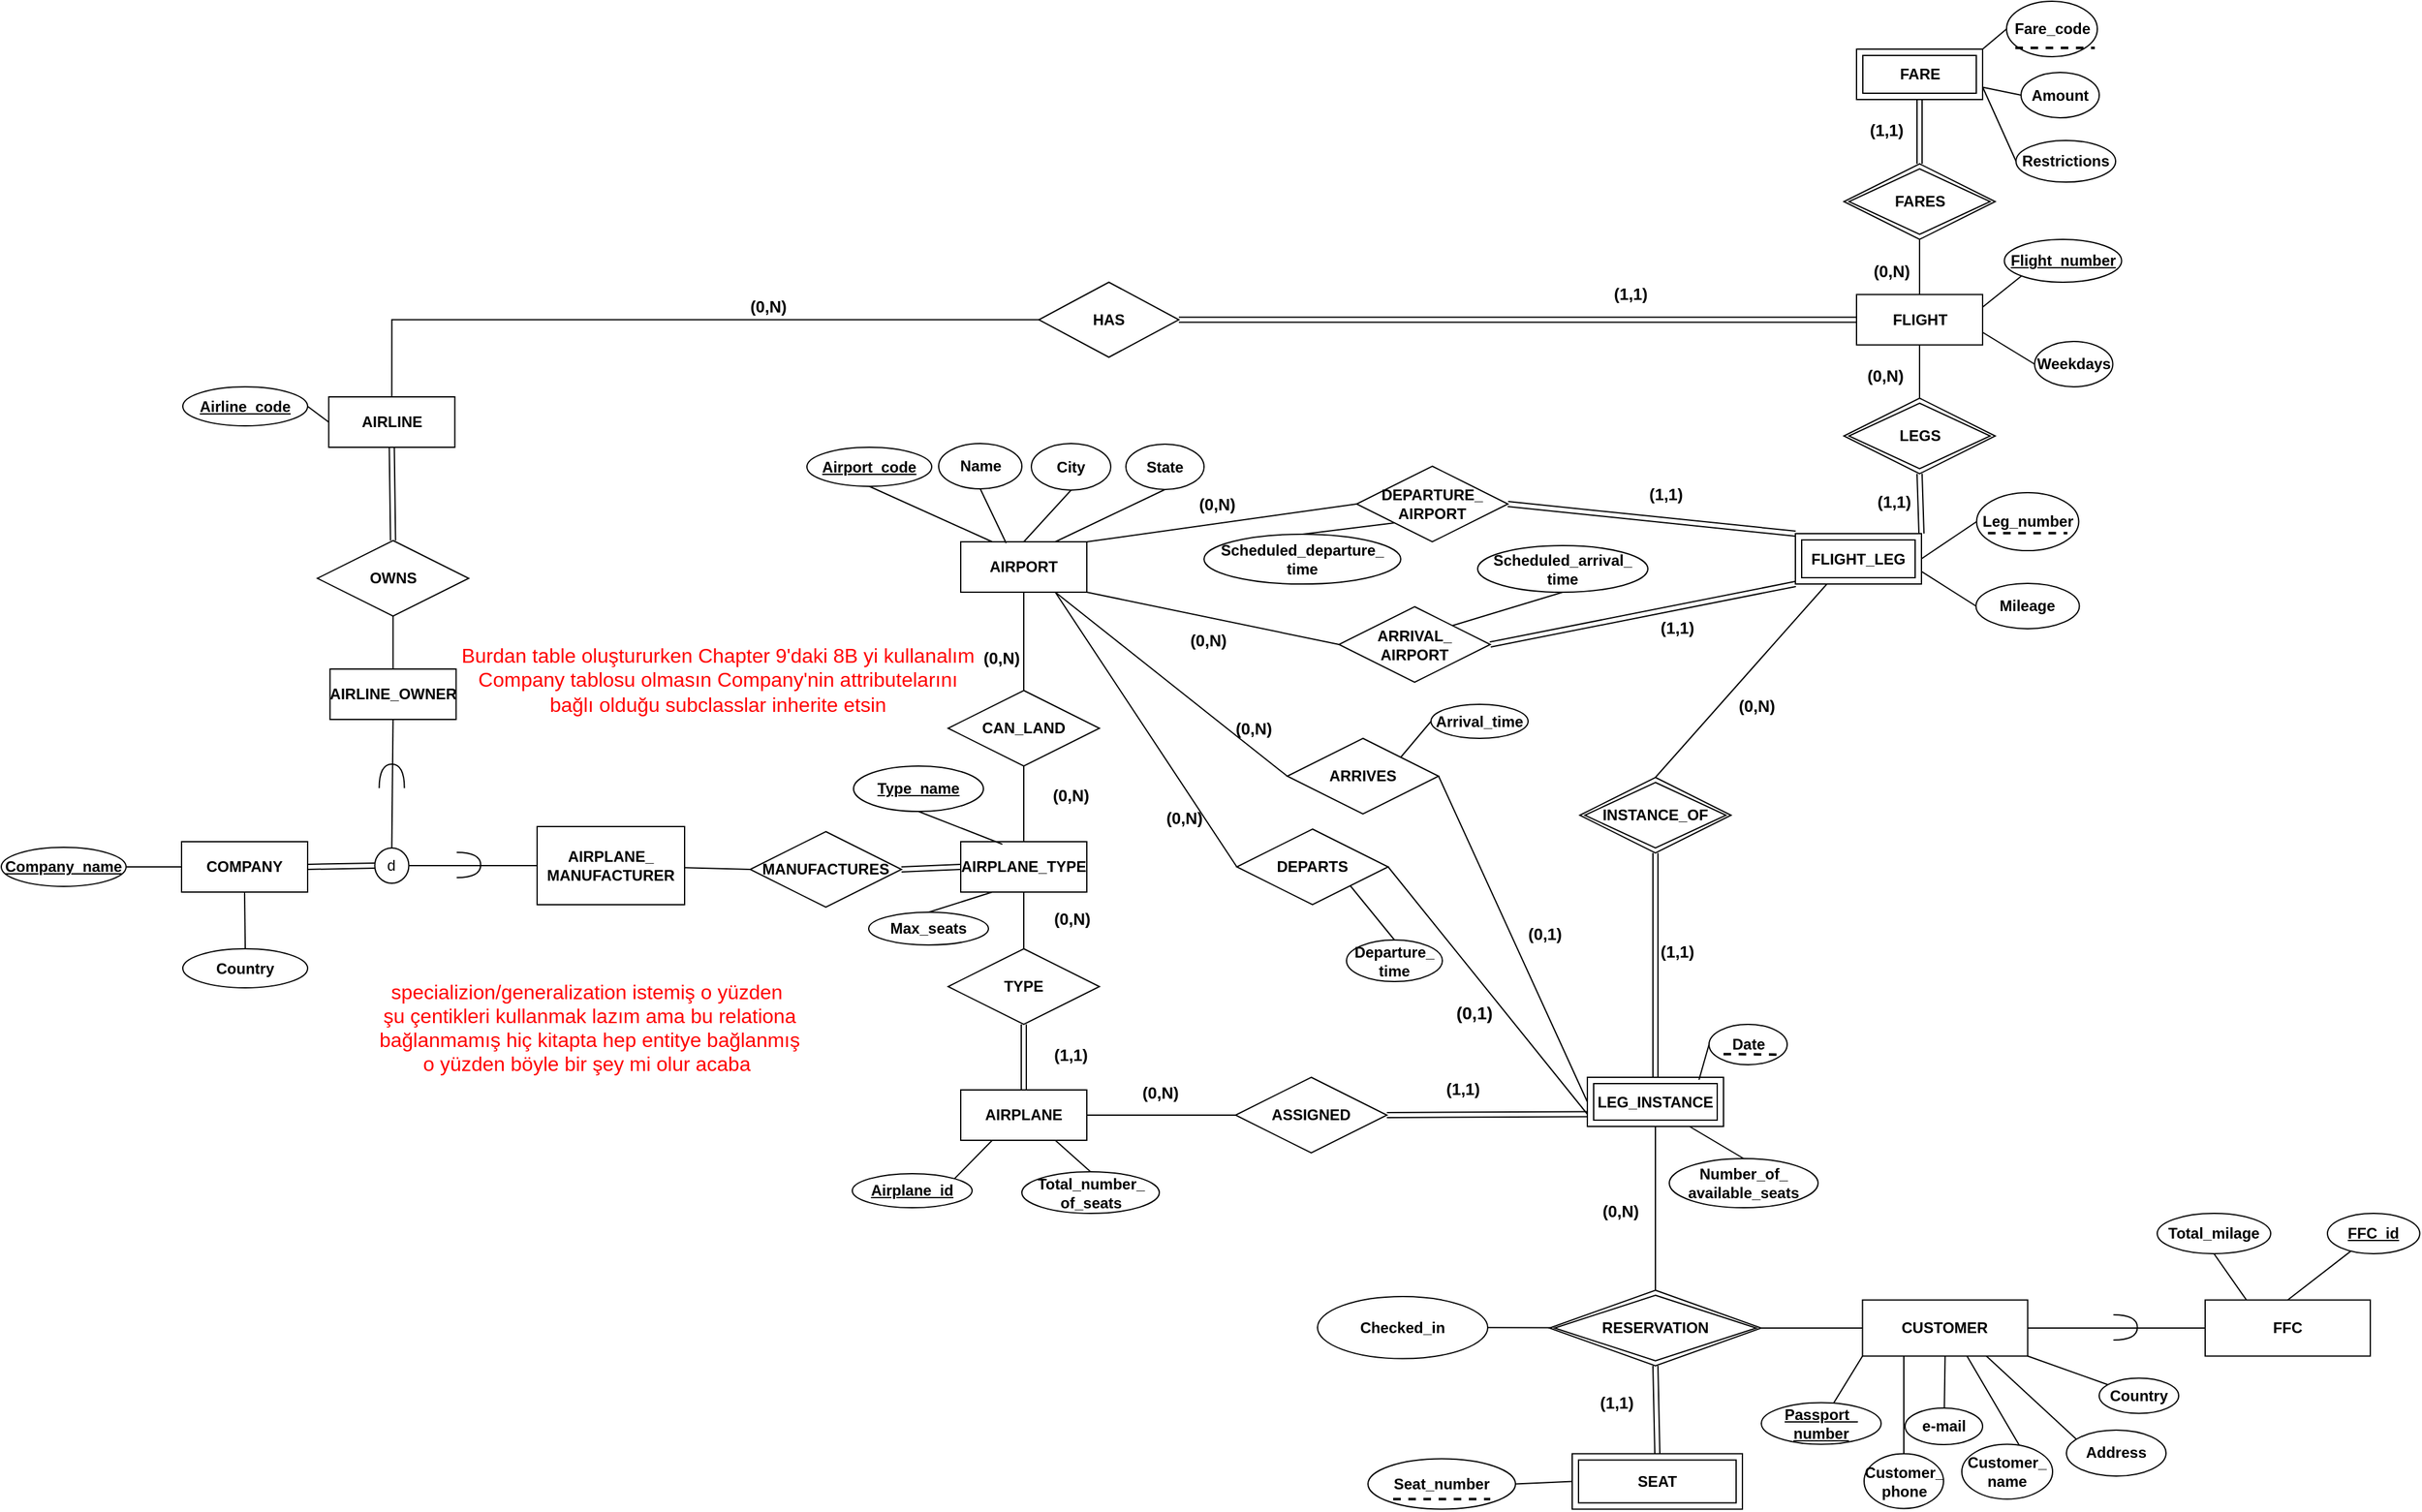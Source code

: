 <mxfile version="14.4.2" type="device"><diagram id="bq2YlG4VAS9pykvy-3aD" name="Page-1"><mxGraphModel dx="1865" dy="1717" grid="1" gridSize="9" guides="1" tooltips="1" connect="1" arrows="1" fold="1" page="1" pageScale="1" pageWidth="827" pageHeight="1169" math="0" shadow="0"><root><mxCell id="0"/><mxCell id="1" parent="0"/><mxCell id="5ENSPaFvKKFMXZ7RSQD6-1" value="&lt;b&gt;AIRPORT&lt;/b&gt;" style="whiteSpace=wrap;html=1;align=center;" parent="1" vertex="1"><mxGeometry x="131" y="-39" width="100" height="40" as="geometry"/></mxCell><mxCell id="MMigmrZ_4Yt--nB_fmaQ-55" style="edgeStyle=none;rounded=0;orthogonalLoop=1;jettySize=auto;html=1;exitX=0.5;exitY=0;exitDx=0;exitDy=0;endArrow=none;endFill=0;" parent="1" source="5ENSPaFvKKFMXZ7RSQD6-3" edge="1"><mxGeometry relative="1" as="geometry"><mxPoint x="190" y="423" as="targetPoint"/></mxGeometry></mxCell><mxCell id="5ENSPaFvKKFMXZ7RSQD6-3" value="&lt;b&gt;AIRPLANE&lt;/b&gt;" style="whiteSpace=wrap;html=1;align=center;" parent="1" vertex="1"><mxGeometry x="131" y="396" width="100" height="40" as="geometry"/></mxCell><mxCell id="LxxefzcNHPnnK3d8LQ28-63" style="edgeStyle=none;rounded=0;orthogonalLoop=1;jettySize=auto;html=1;exitX=0;exitY=0.5;exitDx=0;exitDy=0;entryX=1;entryY=0.5;entryDx=0;entryDy=0;endArrow=none;endFill=0;shape=link;" parent="1" source="5ENSPaFvKKFMXZ7RSQD6-4" target="LxxefzcNHPnnK3d8LQ28-61" edge="1"><mxGeometry relative="1" as="geometry"/></mxCell><mxCell id="5ENSPaFvKKFMXZ7RSQD6-4" value="&lt;b&gt;AIRPLANE_TYPE&lt;/b&gt;" style="whiteSpace=wrap;html=1;align=center;" parent="1" vertex="1"><mxGeometry x="131" y="199" width="100" height="40" as="geometry"/></mxCell><mxCell id="5ENSPaFvKKFMXZ7RSQD6-5" value="&lt;b&gt;FLIGHT&lt;/b&gt;" style="whiteSpace=wrap;html=1;align=center;" parent="1" vertex="1"><mxGeometry x="841.5" y="-235.25" width="100" height="40" as="geometry"/></mxCell><mxCell id="5ENSPaFvKKFMXZ7RSQD6-6" value="&lt;b&gt;FLIGHT_LEG&lt;/b&gt;" style="shape=ext;margin=3;double=1;whiteSpace=wrap;html=1;align=center;" parent="1" vertex="1"><mxGeometry x="793" y="-45.5" width="100" height="40" as="geometry"/></mxCell><mxCell id="MMigmrZ_4Yt--nB_fmaQ-54" style="edgeStyle=none;rounded=0;orthogonalLoop=1;jettySize=auto;html=1;exitX=0.75;exitY=1;exitDx=0;exitDy=0;entryX=0.5;entryY=0;entryDx=0;entryDy=0;endArrow=none;endFill=0;" parent="1" source="5ENSPaFvKKFMXZ7RSQD6-7" target="MMigmrZ_4Yt--nB_fmaQ-22" edge="1"><mxGeometry relative="1" as="geometry"/></mxCell><mxCell id="RL-nI8JVrxtyHhY28AJt-14" style="edgeStyle=none;rounded=0;orthogonalLoop=1;jettySize=auto;html=1;exitX=0.5;exitY=1;exitDx=0;exitDy=0;entryX=0.5;entryY=0;entryDx=0;entryDy=0;endArrow=none;endFill=0;" parent="1" source="5ENSPaFvKKFMXZ7RSQD6-7" target="97jQPn2hwdowpwHunuUx-4" edge="1"><mxGeometry relative="1" as="geometry"/></mxCell><mxCell id="5ENSPaFvKKFMXZ7RSQD6-7" value="&lt;b&gt;LEG_INSTANCE&lt;/b&gt;" style="shape=ext;margin=3;double=1;whiteSpace=wrap;html=1;align=center;" parent="1" vertex="1"><mxGeometry x="628" y="386" width="108" height="39" as="geometry"/></mxCell><mxCell id="4O-LDf_f8JPWuLWuShGY-32" style="edgeStyle=none;rounded=0;orthogonalLoop=1;jettySize=auto;html=1;exitX=0.5;exitY=1;exitDx=0;exitDy=0;entryX=0.5;entryY=0;entryDx=0;entryDy=0;endArrow=none;endFill=0;fontSize=13;" parent="1" source="5ENSPaFvKKFMXZ7RSQD6-15" target="5ENSPaFvKKFMXZ7RSQD6-5" edge="1"><mxGeometry relative="1" as="geometry"/></mxCell><mxCell id="5ENSPaFvKKFMXZ7RSQD6-9" value="&lt;b&gt;FARE&lt;/b&gt;" style="shape=ext;margin=3;double=1;whiteSpace=wrap;html=1;align=center;" parent="1" vertex="1"><mxGeometry x="841.5" y="-430" width="100" height="40" as="geometry"/></mxCell><mxCell id="5ENSPaFvKKFMXZ7RSQD6-11" value="&lt;b&gt;DEPARTURE_&lt;br&gt;AIRPORT&lt;/b&gt;" style="shape=rhombus;perimeter=rhombusPerimeter;whiteSpace=wrap;html=1;align=center;" parent="1" vertex="1"><mxGeometry x="445" y="-99" width="120" height="60" as="geometry"/></mxCell><mxCell id="5ENSPaFvKKFMXZ7RSQD6-12" value="&lt;b&gt;ARRIVAL_&lt;br&gt;AIRPORT&lt;/b&gt;" style="shape=rhombus;perimeter=rhombusPerimeter;whiteSpace=wrap;html=1;align=center;" parent="1" vertex="1"><mxGeometry x="431" y="12.5" width="120" height="60" as="geometry"/></mxCell><mxCell id="5ENSPaFvKKFMXZ7RSQD6-15" value="&lt;b&gt;FARES&lt;/b&gt;" style="shape=rhombus;double=1;perimeter=rhombusPerimeter;whiteSpace=wrap;html=1;align=center;" parent="1" vertex="1"><mxGeometry x="831.5" y="-339" width="120" height="60" as="geometry"/></mxCell><mxCell id="5ENSPaFvKKFMXZ7RSQD6-17" value="&lt;b&gt;INSTANCE_OF&lt;/b&gt;" style="shape=rhombus;double=1;perimeter=rhombusPerimeter;whiteSpace=wrap;html=1;align=center;" parent="1" vertex="1"><mxGeometry x="622" y="148" width="120" height="60" as="geometry"/></mxCell><mxCell id="5ENSPaFvKKFMXZ7RSQD6-18" value="&lt;b&gt;ASSIGNED&lt;/b&gt;" style="shape=rhombus;perimeter=rhombusPerimeter;whiteSpace=wrap;html=1;align=center;" parent="1" vertex="1"><mxGeometry x="349" y="386" width="120" height="60" as="geometry"/></mxCell><mxCell id="5ENSPaFvKKFMXZ7RSQD6-27" value="&lt;b&gt;AIRLINE&lt;/b&gt;" style="whiteSpace=wrap;html=1;align=center;" parent="1" vertex="1"><mxGeometry x="-370.25" y="-154" width="100" height="40" as="geometry"/></mxCell><mxCell id="5ENSPaFvKKFMXZ7RSQD6-29" value="" style="endArrow=none;html=1;rounded=0;exitX=1;exitY=0;exitDx=0;exitDy=0;entryX=0;entryY=0.5;entryDx=0;entryDy=0;" parent="1" source="5ENSPaFvKKFMXZ7RSQD6-1" target="5ENSPaFvKKFMXZ7RSQD6-11" edge="1"><mxGeometry relative="1" as="geometry"><mxPoint x="270" y="80" as="sourcePoint"/><mxPoint x="430" y="80" as="targetPoint"/></mxGeometry></mxCell><mxCell id="5ENSPaFvKKFMXZ7RSQD6-30" value="" style="endArrow=none;html=1;rounded=0;exitX=1;exitY=1;exitDx=0;exitDy=0;entryX=0;entryY=0.5;entryDx=0;entryDy=0;" parent="1" source="5ENSPaFvKKFMXZ7RSQD6-1" target="5ENSPaFvKKFMXZ7RSQD6-12" edge="1"><mxGeometry relative="1" as="geometry"><mxPoint x="250" y="90" as="sourcePoint"/><mxPoint x="390" y="60" as="targetPoint"/></mxGeometry></mxCell><mxCell id="5ENSPaFvKKFMXZ7RSQD6-33" value="" style="endArrow=none;html=1;rounded=0;exitX=0.5;exitY=0;exitDx=0;exitDy=0;entryX=0.25;entryY=1;entryDx=0;entryDy=0;" parent="1" source="5ENSPaFvKKFMXZ7RSQD6-17" target="5ENSPaFvKKFMXZ7RSQD6-6" edge="1"><mxGeometry relative="1" as="geometry"><mxPoint x="520" y="70" as="sourcePoint"/><mxPoint x="660" y="100" as="targetPoint"/></mxGeometry></mxCell><mxCell id="5ENSPaFvKKFMXZ7RSQD6-36" value="" style="endArrow=none;html=1;rounded=0;exitX=0.5;exitY=0;exitDx=0;exitDy=0;entryX=0.5;entryY=1;entryDx=0;entryDy=0;" parent="1" source="5ENSPaFvKKFMXZ7RSQD6-38" target="5ENSPaFvKKFMXZ7RSQD6-1" edge="1"><mxGeometry relative="1" as="geometry"><mxPoint x="700" y="280.0" as="sourcePoint"/><mxPoint x="700" y="230.0" as="targetPoint"/></mxGeometry></mxCell><mxCell id="5ENSPaFvKKFMXZ7RSQD6-37" value="" style="endArrow=none;html=1;rounded=0;entryX=0.5;entryY=1;entryDx=0;entryDy=0;exitX=0.5;exitY=0;exitDx=0;exitDy=0;" parent="1" source="5ENSPaFvKKFMXZ7RSQD6-41" target="5ENSPaFvKKFMXZ7RSQD6-4" edge="1"><mxGeometry relative="1" as="geometry"><mxPoint x="200" y="210.0" as="sourcePoint"/><mxPoint x="170" y="250" as="targetPoint"/></mxGeometry></mxCell><mxCell id="5ENSPaFvKKFMXZ7RSQD6-38" value="&lt;b&gt;CAN_LAND&lt;/b&gt;" style="shape=rhombus;perimeter=rhombusPerimeter;whiteSpace=wrap;html=1;align=center;" parent="1" vertex="1"><mxGeometry x="121" y="79" width="120" height="60" as="geometry"/></mxCell><mxCell id="5ENSPaFvKKFMXZ7RSQD6-39" value="" style="endArrow=none;html=1;rounded=0;exitX=0.5;exitY=0;exitDx=0;exitDy=0;entryX=0.5;entryY=1;entryDx=0;entryDy=0;" parent="1" source="5ENSPaFvKKFMXZ7RSQD6-4" target="5ENSPaFvKKFMXZ7RSQD6-38" edge="1"><mxGeometry relative="1" as="geometry"><mxPoint x="200" y="170.0" as="sourcePoint"/><mxPoint x="200" y="220" as="targetPoint"/></mxGeometry></mxCell><mxCell id="5ENSPaFvKKFMXZ7RSQD6-41" value="&lt;b&gt;TYPE&lt;/b&gt;" style="shape=rhombus;perimeter=rhombusPerimeter;whiteSpace=wrap;html=1;align=center;" parent="1" vertex="1"><mxGeometry x="121" y="284" width="120" height="60" as="geometry"/></mxCell><mxCell id="5ENSPaFvKKFMXZ7RSQD6-42" value="" style="endArrow=none;html=1;rounded=0;exitX=1;exitY=0.5;exitDx=0;exitDy=0;entryX=0;entryY=0.5;entryDx=0;entryDy=0;" parent="1" source="5ENSPaFvKKFMXZ7RSQD6-3" target="5ENSPaFvKKFMXZ7RSQD6-18" edge="1"><mxGeometry relative="1" as="geometry"><mxPoint x="200" y="340.0" as="sourcePoint"/><mxPoint x="190" y="390" as="targetPoint"/></mxGeometry></mxCell><mxCell id="5ENSPaFvKKFMXZ7RSQD6-44" value="&lt;b&gt;ARRIVES&lt;/b&gt;" style="shape=rhombus;perimeter=rhombusPerimeter;whiteSpace=wrap;html=1;align=center;" parent="1" vertex="1"><mxGeometry x="390" y="117" width="120" height="60" as="geometry"/></mxCell><mxCell id="5ENSPaFvKKFMXZ7RSQD6-45" value="&lt;b&gt;DEPARTS&lt;/b&gt;" style="shape=rhombus;perimeter=rhombusPerimeter;whiteSpace=wrap;html=1;align=center;" parent="1" vertex="1"><mxGeometry x="350" y="189" width="120" height="60" as="geometry"/></mxCell><mxCell id="5ENSPaFvKKFMXZ7RSQD6-46" value="" style="endArrow=none;html=1;rounded=0;exitX=0.75;exitY=1;exitDx=0;exitDy=0;entryX=0;entryY=0.5;entryDx=0;entryDy=0;" parent="1" source="5ENSPaFvKKFMXZ7RSQD6-1" target="5ENSPaFvKKFMXZ7RSQD6-44" edge="1"><mxGeometry relative="1" as="geometry"><mxPoint x="250" y="130" as="sourcePoint"/><mxPoint x="390" y="160" as="targetPoint"/></mxGeometry></mxCell><mxCell id="5ENSPaFvKKFMXZ7RSQD6-47" value="" style="endArrow=none;html=1;rounded=0;exitX=1;exitY=0.5;exitDx=0;exitDy=0;entryX=0;entryY=0.5;entryDx=0;entryDy=0;" parent="1" source="5ENSPaFvKKFMXZ7RSQD6-44" target="5ENSPaFvKKFMXZ7RSQD6-7" edge="1"><mxGeometry relative="1" as="geometry"><mxPoint x="225" y="130" as="sourcePoint"/><mxPoint x="360" y="270.0" as="targetPoint"/></mxGeometry></mxCell><mxCell id="5ENSPaFvKKFMXZ7RSQD6-48" value="" style="endArrow=none;html=1;rounded=0;exitX=1;exitY=0.5;exitDx=0;exitDy=0;entryX=0;entryY=0.75;entryDx=0;entryDy=0;" parent="1" source="5ENSPaFvKKFMXZ7RSQD6-45" target="5ENSPaFvKKFMXZ7RSQD6-7" edge="1"><mxGeometry relative="1" as="geometry"><mxPoint x="460" y="250.0" as="sourcePoint"/><mxPoint x="510" y="410.0" as="targetPoint"/></mxGeometry></mxCell><mxCell id="5ENSPaFvKKFMXZ7RSQD6-49" value="" style="endArrow=none;html=1;rounded=0;exitX=0.75;exitY=1;exitDx=0;exitDy=0;entryX=0;entryY=0.5;entryDx=0;entryDy=0;" parent="1" source="5ENSPaFvKKFMXZ7RSQD6-1" target="5ENSPaFvKKFMXZ7RSQD6-45" edge="1"><mxGeometry relative="1" as="geometry"><mxPoint x="410" y="330.0" as="sourcePoint"/><mxPoint x="510" y="420.0" as="targetPoint"/></mxGeometry></mxCell><mxCell id="5ENSPaFvKKFMXZ7RSQD6-71" value="" style="shape=link;html=1;rounded=0;exitX=1;exitY=0.5;exitDx=0;exitDy=0;entryX=0;entryY=0.75;entryDx=0;entryDy=0;" parent="1" source="5ENSPaFvKKFMXZ7RSQD6-18" target="5ENSPaFvKKFMXZ7RSQD6-7" edge="1"><mxGeometry relative="1" as="geometry"><mxPoint x="410" y="475" as="sourcePoint"/><mxPoint x="510" y="480" as="targetPoint"/></mxGeometry></mxCell><mxCell id="5ENSPaFvKKFMXZ7RSQD6-82" value="" style="shape=link;html=1;rounded=0;exitX=0.5;exitY=0;exitDx=0;exitDy=0;entryX=0.5;entryY=1;entryDx=0;entryDy=0;" parent="1" source="5ENSPaFvKKFMXZ7RSQD6-7" target="5ENSPaFvKKFMXZ7RSQD6-17" edge="1"><mxGeometry relative="1" as="geometry"><mxPoint x="409" y="489" as="sourcePoint"/><mxPoint x="519" y="489" as="targetPoint"/></mxGeometry></mxCell><mxCell id="74ipqhozKhqJZO569Xav-1" value="" style="shape=link;html=1;rounded=0;exitX=0.5;exitY=1;exitDx=0;exitDy=0;entryX=0.5;entryY=0;entryDx=0;entryDy=0;" parent="1" source="5ENSPaFvKKFMXZ7RSQD6-41" target="5ENSPaFvKKFMXZ7RSQD6-3" edge="1"><mxGeometry relative="1" as="geometry"><mxPoint x="297" y="423" as="sourcePoint"/><mxPoint x="407" y="423" as="targetPoint"/></mxGeometry></mxCell><mxCell id="MMigmrZ_4Yt--nB_fmaQ-32" style="rounded=0;orthogonalLoop=1;jettySize=auto;html=1;exitX=0.5;exitY=1;exitDx=0;exitDy=0;entryX=0.25;entryY=0;entryDx=0;entryDy=0;endArrow=none;endFill=0;" parent="1" source="MMigmrZ_4Yt--nB_fmaQ-3" target="5ENSPaFvKKFMXZ7RSQD6-1" edge="1"><mxGeometry relative="1" as="geometry"/></mxCell><mxCell id="MMigmrZ_4Yt--nB_fmaQ-3" value="&lt;b&gt;&lt;u&gt;Airport_code&lt;/u&gt;&lt;/b&gt;" style="ellipse;whiteSpace=wrap;html=1;align=center;" parent="1" vertex="1"><mxGeometry x="9" y="-114" width="99" height="31" as="geometry"/></mxCell><mxCell id="MMigmrZ_4Yt--nB_fmaQ-34" style="edgeStyle=none;rounded=0;orthogonalLoop=1;jettySize=auto;html=1;exitX=0.5;exitY=1;exitDx=0;exitDy=0;entryX=0.36;entryY=0.025;entryDx=0;entryDy=0;entryPerimeter=0;endArrow=none;endFill=0;" parent="1" source="MMigmrZ_4Yt--nB_fmaQ-7" target="5ENSPaFvKKFMXZ7RSQD6-1" edge="1"><mxGeometry relative="1" as="geometry"/></mxCell><mxCell id="MMigmrZ_4Yt--nB_fmaQ-7" value="&lt;b&gt;Name&lt;/b&gt;" style="ellipse;whiteSpace=wrap;html=1;align=center;" parent="1" vertex="1"><mxGeometry x="113.5" y="-117" width="66" height="36" as="geometry"/></mxCell><mxCell id="MMigmrZ_4Yt--nB_fmaQ-35" style="edgeStyle=none;rounded=0;orthogonalLoop=1;jettySize=auto;html=1;exitX=0.5;exitY=1;exitDx=0;exitDy=0;entryX=0.5;entryY=0;entryDx=0;entryDy=0;endArrow=none;endFill=0;" parent="1" source="MMigmrZ_4Yt--nB_fmaQ-8" target="5ENSPaFvKKFMXZ7RSQD6-1" edge="1"><mxGeometry relative="1" as="geometry"/></mxCell><mxCell id="MMigmrZ_4Yt--nB_fmaQ-8" value="&lt;b&gt;City&lt;/b&gt;" style="ellipse;whiteSpace=wrap;html=1;align=center;" parent="1" vertex="1"><mxGeometry x="187" y="-117" width="63" height="37" as="geometry"/></mxCell><mxCell id="MMigmrZ_4Yt--nB_fmaQ-36" style="edgeStyle=none;rounded=0;orthogonalLoop=1;jettySize=auto;html=1;exitX=0.5;exitY=1;exitDx=0;exitDy=0;entryX=0.75;entryY=0;entryDx=0;entryDy=0;endArrow=none;endFill=0;" parent="1" source="MMigmrZ_4Yt--nB_fmaQ-9" target="5ENSPaFvKKFMXZ7RSQD6-1" edge="1"><mxGeometry relative="1" as="geometry"/></mxCell><mxCell id="MMigmrZ_4Yt--nB_fmaQ-9" value="&lt;b&gt;State&lt;/b&gt;" style="ellipse;whiteSpace=wrap;html=1;align=center;" parent="1" vertex="1"><mxGeometry x="262" y="-116.5" width="62" height="36" as="geometry"/></mxCell><mxCell id="MMigmrZ_4Yt--nB_fmaQ-48" style="edgeStyle=none;rounded=0;orthogonalLoop=1;jettySize=auto;html=1;exitX=0;exitY=0.5;exitDx=0;exitDy=0;entryX=1;entryY=0.75;entryDx=0;entryDy=0;endArrow=none;endFill=0;" parent="1" source="MMigmrZ_4Yt--nB_fmaQ-11" target="5ENSPaFvKKFMXZ7RSQD6-5" edge="1"><mxGeometry relative="1" as="geometry"><mxPoint x="997.5" y="-202" as="sourcePoint"/></mxGeometry></mxCell><mxCell id="MMigmrZ_4Yt--nB_fmaQ-11" value="&lt;b&gt;Weekdays&lt;/b&gt;" style="ellipse;whiteSpace=wrap;html=1;align=center;" parent="1" vertex="1"><mxGeometry x="982.75" y="-198" width="62" height="36" as="geometry"/></mxCell><mxCell id="MMigmrZ_4Yt--nB_fmaQ-47" style="edgeStyle=none;rounded=0;orthogonalLoop=1;jettySize=auto;html=1;exitX=0;exitY=1;exitDx=0;exitDy=0;entryX=1;entryY=0.25;entryDx=0;entryDy=0;endArrow=none;endFill=0;" parent="1" source="MMigmrZ_4Yt--nB_fmaQ-12" target="5ENSPaFvKKFMXZ7RSQD6-5" edge="1"><mxGeometry relative="1" as="geometry"><mxPoint x="969.25" y="-261" as="sourcePoint"/></mxGeometry></mxCell><mxCell id="MMigmrZ_4Yt--nB_fmaQ-12" value="&lt;b&gt;&lt;u&gt;Flight_number&lt;/u&gt;&lt;/b&gt;" style="ellipse;whiteSpace=wrap;html=1;align=center;" parent="1" vertex="1"><mxGeometry x="958.75" y="-279" width="93" height="34" as="geometry"/></mxCell><mxCell id="MMigmrZ_4Yt--nB_fmaQ-46" style="edgeStyle=none;rounded=0;orthogonalLoop=1;jettySize=auto;html=1;exitX=0;exitY=0.5;exitDx=0;exitDy=0;endArrow=none;endFill=0;entryX=1;entryY=0.5;entryDx=0;entryDy=0;" parent="1" source="MMigmrZ_4Yt--nB_fmaQ-14" target="5ENSPaFvKKFMXZ7RSQD6-6" edge="1"><mxGeometry relative="1" as="geometry"><mxPoint x="918" y="108" as="targetPoint"/></mxGeometry></mxCell><mxCell id="MMigmrZ_4Yt--nB_fmaQ-14" value="&lt;b&gt;Leg_number&lt;/b&gt;" style="ellipse;whiteSpace=wrap;html=1;align=center;" parent="1" vertex="1"><mxGeometry x="936.75" y="-78" width="81" height="46" as="geometry"/></mxCell><mxCell id="MMigmrZ_4Yt--nB_fmaQ-44" style="edgeStyle=none;rounded=0;orthogonalLoop=1;jettySize=auto;html=1;exitX=0.5;exitY=0;exitDx=0;exitDy=0;entryX=0;entryY=1;entryDx=0;entryDy=0;endArrow=none;endFill=0;" parent="1" source="MMigmrZ_4Yt--nB_fmaQ-15" target="5ENSPaFvKKFMXZ7RSQD6-11" edge="1"><mxGeometry relative="1" as="geometry"/></mxCell><mxCell id="MMigmrZ_4Yt--nB_fmaQ-15" value="&lt;b&gt;Scheduled_departure_&lt;br&gt;time&lt;/b&gt;" style="ellipse;whiteSpace=wrap;html=1;align=center;" parent="1" vertex="1"><mxGeometry x="324" y="-45" width="156" height="39.5" as="geometry"/></mxCell><mxCell id="MMigmrZ_4Yt--nB_fmaQ-45" style="edgeStyle=none;rounded=0;orthogonalLoop=1;jettySize=auto;html=1;exitX=0.5;exitY=1;exitDx=0;exitDy=0;entryX=1;entryY=0;entryDx=0;entryDy=0;endArrow=none;endFill=0;" parent="1" source="MMigmrZ_4Yt--nB_fmaQ-16" target="5ENSPaFvKKFMXZ7RSQD6-12" edge="1"><mxGeometry relative="1" as="geometry"/></mxCell><mxCell id="MMigmrZ_4Yt--nB_fmaQ-16" value="&lt;b&gt;Scheduled_arrival_&lt;br&gt;time&lt;/b&gt;" style="ellipse;whiteSpace=wrap;html=1;align=center;" parent="1" vertex="1"><mxGeometry x="541" y="-36" width="135" height="37" as="geometry"/></mxCell><mxCell id="MMigmrZ_4Yt--nB_fmaQ-17" value="" style="shape=link;html=1;rounded=0;exitX=1;exitY=0.5;exitDx=0;exitDy=0;entryX=0;entryY=0;entryDx=0;entryDy=0;" parent="1" source="5ENSPaFvKKFMXZ7RSQD6-11" target="5ENSPaFvKKFMXZ7RSQD6-6" edge="1"><mxGeometry relative="1" as="geometry"><mxPoint x="579" y="459" as="sourcePoint"/><mxPoint x="579" y="329" as="targetPoint"/></mxGeometry></mxCell><mxCell id="MMigmrZ_4Yt--nB_fmaQ-18" value="" style="shape=link;html=1;rounded=0;exitX=1;exitY=0.5;exitDx=0;exitDy=0;entryX=0;entryY=1;entryDx=0;entryDy=0;" parent="1" source="5ENSPaFvKKFMXZ7RSQD6-12" target="5ENSPaFvKKFMXZ7RSQD6-6" edge="1"><mxGeometry relative="1" as="geometry"><mxPoint x="509" y="59" as="sourcePoint"/><mxPoint x="679" y="79" as="targetPoint"/></mxGeometry></mxCell><mxCell id="MMigmrZ_4Yt--nB_fmaQ-52" style="edgeStyle=none;rounded=0;orthogonalLoop=1;jettySize=auto;html=1;exitX=0;exitY=0.5;exitDx=0;exitDy=0;entryX=0.82;entryY=0.05;entryDx=0;entryDy=0;endArrow=none;endFill=0;entryPerimeter=0;" parent="1" source="MMigmrZ_4Yt--nB_fmaQ-21" target="5ENSPaFvKKFMXZ7RSQD6-7" edge="1"><mxGeometry relative="1" as="geometry"/></mxCell><mxCell id="MMigmrZ_4Yt--nB_fmaQ-21" value="&lt;b&gt;Date&lt;/b&gt;" style="ellipse;whiteSpace=wrap;html=1;align=center;" parent="1" vertex="1"><mxGeometry x="724.5" y="344" width="62" height="32" as="geometry"/></mxCell><mxCell id="MMigmrZ_4Yt--nB_fmaQ-22" value="&lt;b&gt;Number_of_&lt;br&gt;available_seats&lt;/b&gt;" style="ellipse;whiteSpace=wrap;html=1;align=center;" parent="1" vertex="1"><mxGeometry x="693" y="450.5" width="118" height="39" as="geometry"/></mxCell><mxCell id="MMigmrZ_4Yt--nB_fmaQ-49" style="edgeStyle=none;rounded=0;orthogonalLoop=1;jettySize=auto;html=1;exitX=0;exitY=0.5;exitDx=0;exitDy=0;entryX=1;entryY=0;entryDx=0;entryDy=0;endArrow=none;endFill=0;" parent="1" source="MMigmrZ_4Yt--nB_fmaQ-23" target="5ENSPaFvKKFMXZ7RSQD6-9" edge="1"><mxGeometry relative="1" as="geometry"><mxPoint x="983.0" y="-484.0" as="sourcePoint"/></mxGeometry></mxCell><mxCell id="MMigmrZ_4Yt--nB_fmaQ-23" value="&lt;b&gt;Fare_code&lt;/b&gt;" style="ellipse;whiteSpace=wrap;html=1;align=center;" parent="1" vertex="1"><mxGeometry x="960.5" y="-468" width="72" height="44" as="geometry"/></mxCell><mxCell id="MMigmrZ_4Yt--nB_fmaQ-50" style="edgeStyle=none;rounded=0;orthogonalLoop=1;jettySize=auto;html=1;exitX=0;exitY=0.5;exitDx=0;exitDy=0;endArrow=none;endFill=0;" parent="1" source="MMigmrZ_4Yt--nB_fmaQ-24" target="5ENSPaFvKKFMXZ7RSQD6-9" edge="1"><mxGeometry relative="1" as="geometry"/></mxCell><mxCell id="MMigmrZ_4Yt--nB_fmaQ-24" value="&lt;b&gt;Amount&lt;/b&gt;" style="ellipse;whiteSpace=wrap;html=1;align=center;" parent="1" vertex="1"><mxGeometry x="972" y="-411.5" width="62" height="36" as="geometry"/></mxCell><mxCell id="MMigmrZ_4Yt--nB_fmaQ-51" style="edgeStyle=none;rounded=0;orthogonalLoop=1;jettySize=auto;html=1;exitX=0;exitY=0.5;exitDx=0;exitDy=0;entryX=1;entryY=0.75;entryDx=0;entryDy=0;endArrow=none;endFill=0;" parent="1" source="MMigmrZ_4Yt--nB_fmaQ-25" target="5ENSPaFvKKFMXZ7RSQD6-9" edge="1"><mxGeometry relative="1" as="geometry"/></mxCell><mxCell id="MMigmrZ_4Yt--nB_fmaQ-25" value="&lt;b&gt;Restrictions&lt;/b&gt;" style="ellipse;whiteSpace=wrap;html=1;align=center;" parent="1" vertex="1"><mxGeometry x="968" y="-357.5" width="79" height="33" as="geometry"/></mxCell><mxCell id="MMigmrZ_4Yt--nB_fmaQ-41" style="edgeStyle=none;rounded=0;orthogonalLoop=1;jettySize=auto;html=1;exitX=0.5;exitY=0;exitDx=0;exitDy=0;entryX=1;entryY=1;entryDx=0;entryDy=0;endArrow=none;endFill=0;" parent="1" source="MMigmrZ_4Yt--nB_fmaQ-26" target="5ENSPaFvKKFMXZ7RSQD6-45" edge="1"><mxGeometry relative="1" as="geometry"/></mxCell><mxCell id="MMigmrZ_4Yt--nB_fmaQ-26" value="&lt;b&gt;Departure_&lt;br&gt;time&lt;/b&gt;" style="ellipse;whiteSpace=wrap;html=1;align=center;" parent="1" vertex="1"><mxGeometry x="437" y="277" width="76" height="33" as="geometry"/></mxCell><mxCell id="MMigmrZ_4Yt--nB_fmaQ-42" style="edgeStyle=none;rounded=0;orthogonalLoop=1;jettySize=auto;html=1;exitX=0;exitY=0.5;exitDx=0;exitDy=0;entryX=1;entryY=0;entryDx=0;entryDy=0;endArrow=none;endFill=0;" parent="1" source="MMigmrZ_4Yt--nB_fmaQ-27" target="5ENSPaFvKKFMXZ7RSQD6-44" edge="1"><mxGeometry relative="1" as="geometry"/></mxCell><mxCell id="MMigmrZ_4Yt--nB_fmaQ-27" value="&lt;b&gt;Arrival_time&lt;/b&gt;" style="ellipse;whiteSpace=wrap;html=1;align=center;" parent="1" vertex="1"><mxGeometry x="504" y="90" width="77" height="27" as="geometry"/></mxCell><mxCell id="MMigmrZ_4Yt--nB_fmaQ-37" style="edgeStyle=none;rounded=0;orthogonalLoop=1;jettySize=auto;html=1;exitX=0.5;exitY=1;exitDx=0;exitDy=0;entryX=0.33;entryY=0.05;entryDx=0;entryDy=0;entryPerimeter=0;endArrow=none;endFill=0;" parent="1" source="MMigmrZ_4Yt--nB_fmaQ-28" target="5ENSPaFvKKFMXZ7RSQD6-4" edge="1"><mxGeometry relative="1" as="geometry"/></mxCell><mxCell id="MMigmrZ_4Yt--nB_fmaQ-28" value="&lt;b&gt;&lt;u&gt;Type_name&lt;/u&gt;&lt;/b&gt;" style="ellipse;whiteSpace=wrap;html=1;align=center;" parent="1" vertex="1"><mxGeometry x="46" y="139" width="103" height="36" as="geometry"/></mxCell><mxCell id="MMigmrZ_4Yt--nB_fmaQ-38" style="edgeStyle=none;rounded=0;orthogonalLoop=1;jettySize=auto;html=1;exitX=0.5;exitY=0;exitDx=0;exitDy=0;entryX=0.25;entryY=1;entryDx=0;entryDy=0;endArrow=none;endFill=0;" parent="1" source="MMigmrZ_4Yt--nB_fmaQ-29" target="5ENSPaFvKKFMXZ7RSQD6-4" edge="1"><mxGeometry relative="1" as="geometry"/></mxCell><mxCell id="MMigmrZ_4Yt--nB_fmaQ-29" value="&lt;b&gt;Max_seats&lt;/b&gt;" style="ellipse;whiteSpace=wrap;html=1;align=center;" parent="1" vertex="1"><mxGeometry x="58" y="255" width="95" height="26" as="geometry"/></mxCell><mxCell id="MMigmrZ_4Yt--nB_fmaQ-57" style="edgeStyle=none;rounded=0;orthogonalLoop=1;jettySize=auto;html=1;exitX=1;exitY=0;exitDx=0;exitDy=0;entryX=0.25;entryY=1;entryDx=0;entryDy=0;endArrow=none;endFill=0;" parent="1" source="MMigmrZ_4Yt--nB_fmaQ-30" target="5ENSPaFvKKFMXZ7RSQD6-3" edge="1"><mxGeometry relative="1" as="geometry"/></mxCell><mxCell id="MMigmrZ_4Yt--nB_fmaQ-30" value="&lt;b&gt;&lt;u style=&quot;line-height: 120%&quot;&gt;Airplane_id&lt;/u&gt;&lt;/b&gt;" style="ellipse;whiteSpace=wrap;html=1;align=center;" parent="1" vertex="1"><mxGeometry x="45" y="462.5" width="95" height="27" as="geometry"/></mxCell><mxCell id="MMigmrZ_4Yt--nB_fmaQ-40" style="edgeStyle=none;rounded=0;orthogonalLoop=1;jettySize=auto;html=1;exitX=0.5;exitY=0;exitDx=0;exitDy=0;endArrow=none;endFill=0;entryX=0.75;entryY=1;entryDx=0;entryDy=0;" parent="1" source="MMigmrZ_4Yt--nB_fmaQ-31" target="5ENSPaFvKKFMXZ7RSQD6-3" edge="1"><mxGeometry relative="1" as="geometry"><mxPoint x="198" y="450" as="targetPoint"/></mxGeometry></mxCell><mxCell id="MMigmrZ_4Yt--nB_fmaQ-31" value="&lt;b&gt;Total_number_&lt;br&gt;of_seats&lt;/b&gt;" style="ellipse;whiteSpace=wrap;html=1;align=center;" parent="1" vertex="1"><mxGeometry x="179.5" y="461" width="109" height="33" as="geometry"/></mxCell><mxCell id="MMigmrZ_4Yt--nB_fmaQ-59" style="edgeStyle=none;rounded=0;orthogonalLoop=1;jettySize=auto;html=1;exitX=1;exitY=0.5;exitDx=0;exitDy=0;entryX=0;entryY=0.5;entryDx=0;entryDy=0;endArrow=none;endFill=0;" parent="1" source="MMigmrZ_4Yt--nB_fmaQ-58" target="97jQPn2hwdowpwHunuUx-29" edge="1"><mxGeometry relative="1" as="geometry"/></mxCell><mxCell id="MMigmrZ_4Yt--nB_fmaQ-58" value="&lt;b&gt;Seat_number&lt;/b&gt;" style="ellipse;whiteSpace=wrap;html=1;align=center;" parent="1" vertex="1"><mxGeometry x="454" y="688.75" width="117" height="40" as="geometry"/></mxCell><mxCell id="MMigmrZ_4Yt--nB_fmaQ-73" value="&lt;span style=&quot;font-size: 13px;&quot;&gt;&lt;font style=&quot;font-size: 13px;&quot;&gt;(0,N)&lt;/font&gt;&lt;/span&gt;" style="text;html=1;align=center;verticalAlign=middle;resizable=0;points=[];autosize=1;fontStyle=1;fontSize=13;" parent="1" vertex="1"><mxGeometry x="311.5" y="-78" width="45" height="18" as="geometry"/></mxCell><mxCell id="MMigmrZ_4Yt--nB_fmaQ-74" value="&lt;span style=&quot;font-size: 13px;&quot;&gt;&lt;font style=&quot;font-size: 13px;&quot;&gt;(0,N)&lt;/font&gt;&lt;/span&gt;" style="text;html=1;align=center;verticalAlign=middle;resizable=0;points=[];autosize=1;fontStyle=1;fontSize=13;" parent="1" vertex="1"><mxGeometry x="304" y="30" width="45" height="18" as="geometry"/></mxCell><mxCell id="MMigmrZ_4Yt--nB_fmaQ-75" value="&lt;b&gt;&lt;font style=&quot;font-size: 13px&quot;&gt;(0,N)&lt;/font&gt;&lt;/b&gt;" style="text;html=1;align=center;verticalAlign=middle;resizable=0;points=[];autosize=1;" parent="1" vertex="1"><mxGeometry x="140" y="44" width="45" height="18" as="geometry"/></mxCell><mxCell id="MMigmrZ_4Yt--nB_fmaQ-76" value="&lt;b&gt;&lt;font style=&quot;font-size: 13px&quot;&gt;(0,N)&lt;/font&gt;&lt;/b&gt;" style="text;html=1;align=center;verticalAlign=middle;resizable=0;points=[];autosize=1;" parent="1" vertex="1"><mxGeometry x="195" y="153" width="45" height="18" as="geometry"/></mxCell><mxCell id="MMigmrZ_4Yt--nB_fmaQ-77" value="&lt;b&gt;&lt;font style=&quot;font-size: 13px&quot;&gt;(0,N)&lt;/font&gt;&lt;/b&gt;" style="text;html=1;align=center;verticalAlign=middle;resizable=0;points=[];autosize=1;" parent="1" vertex="1"><mxGeometry x="196" y="251" width="45" height="18" as="geometry"/></mxCell><mxCell id="MMigmrZ_4Yt--nB_fmaQ-78" value="&lt;span style=&quot;font-size: 13px;&quot;&gt;&lt;font style=&quot;font-size: 13px;&quot;&gt;(0,N)&lt;/font&gt;&lt;/span&gt;" style="text;html=1;align=center;verticalAlign=middle;resizable=0;points=[];autosize=1;fontStyle=1;fontSize=13;" parent="1" vertex="1"><mxGeometry x="340.5" y="100" width="45" height="18" as="geometry"/></mxCell><mxCell id="MMigmrZ_4Yt--nB_fmaQ-79" value="&lt;b&gt;&lt;font style=&quot;font-size: 13px&quot;&gt;(0,N)&lt;/font&gt;&lt;/b&gt;" style="text;html=1;align=center;verticalAlign=middle;resizable=0;points=[];autosize=1;" parent="1" vertex="1"><mxGeometry x="285" y="171" width="45" height="18" as="geometry"/></mxCell><mxCell id="MMigmrZ_4Yt--nB_fmaQ-80" value="&lt;b&gt;&lt;font style=&quot;font-size: 14px&quot;&gt;(0,1)&lt;/font&gt;&lt;/b&gt;" style="text;html=1;align=center;verticalAlign=middle;resizable=0;points=[];autosize=1;" parent="1" vertex="1"><mxGeometry x="515" y="326" width="45" height="18" as="geometry"/></mxCell><mxCell id="MMigmrZ_4Yt--nB_fmaQ-81" value="&lt;span style=&quot;font-size: 13px;&quot;&gt;&lt;font style=&quot;font-size: 13px;&quot;&gt;(0,1)&lt;/font&gt;&lt;/span&gt;" style="text;html=1;align=center;verticalAlign=middle;resizable=0;points=[];autosize=1;fontStyle=1;fontSize=13;" parent="1" vertex="1"><mxGeometry x="571" y="263" width="45" height="18" as="geometry"/></mxCell><mxCell id="MMigmrZ_4Yt--nB_fmaQ-82" value="&lt;b&gt;&lt;font style=&quot;font-size: 13px&quot;&gt;(1,1)&lt;/font&gt;&lt;/b&gt;" style="text;html=1;align=center;verticalAlign=middle;resizable=0;points=[];autosize=1;" parent="1" vertex="1"><mxGeometry x="195.5" y="359" width="45" height="18" as="geometry"/></mxCell><mxCell id="MMigmrZ_4Yt--nB_fmaQ-83" value="&lt;b&gt;&lt;font style=&quot;font-size: 13px&quot;&gt;(1,1)&lt;/font&gt;&lt;/b&gt;" style="text;html=1;align=center;verticalAlign=middle;resizable=0;points=[];autosize=1;" parent="1" vertex="1"><mxGeometry x="506" y="386" width="45" height="18" as="geometry"/></mxCell><mxCell id="MMigmrZ_4Yt--nB_fmaQ-84" value="&lt;span style=&quot;font-size: 13px;&quot;&gt;&lt;font style=&quot;font-size: 13px;&quot;&gt;(1,1)&lt;/font&gt;&lt;/span&gt;" style="text;html=1;align=center;verticalAlign=middle;resizable=0;points=[];autosize=1;fontStyle=1;fontSize=13;" parent="1" vertex="1"><mxGeometry x="842.75" y="-375.5" width="45" height="18" as="geometry"/></mxCell><mxCell id="MMigmrZ_4Yt--nB_fmaQ-86" style="edgeStyle=none;rounded=0;orthogonalLoop=1;jettySize=auto;html=1;exitX=0;exitY=0.5;exitDx=0;exitDy=0;entryX=1;entryY=0.75;entryDx=0;entryDy=0;endArrow=none;endFill=0;" parent="1" source="MMigmrZ_4Yt--nB_fmaQ-85" target="5ENSPaFvKKFMXZ7RSQD6-6" edge="1"><mxGeometry relative="1" as="geometry"/></mxCell><mxCell id="MMigmrZ_4Yt--nB_fmaQ-85" value="&lt;b&gt;Mileage&lt;/b&gt;" style="ellipse;whiteSpace=wrap;html=1;align=center;" parent="1" vertex="1"><mxGeometry x="936.25" y="-6" width="82" height="36" as="geometry"/></mxCell><mxCell id="MMigmrZ_4Yt--nB_fmaQ-88" value="&lt;span style=&quot;font-size: 13px;&quot;&gt;&lt;font style=&quot;font-size: 13px;&quot;&gt;(1,1)&lt;/font&gt;&lt;/span&gt;" style="text;html=1;align=center;verticalAlign=middle;resizable=0;points=[];autosize=1;fontStyle=1;fontSize=13;" parent="1" vertex="1"><mxGeometry x="676" y="277" width="45" height="18" as="geometry"/></mxCell><mxCell id="MMigmrZ_4Yt--nB_fmaQ-89" value="&lt;span style=&quot;font-size: 13px;&quot;&gt;&lt;font style=&quot;font-size: 13px;&quot;&gt;(1,1)&lt;/font&gt;&lt;/span&gt;" style="text;html=1;align=center;verticalAlign=middle;resizable=0;points=[];autosize=1;fontStyle=1;fontSize=13;" parent="1" vertex="1"><mxGeometry x="848" y="-80" width="45" height="18" as="geometry"/></mxCell><mxCell id="MMigmrZ_4Yt--nB_fmaQ-97" value="&lt;b&gt;&lt;font style=&quot;font-size: 13px&quot;&gt;(0,N)&lt;/font&gt;&lt;/b&gt;" style="text;html=1;align=center;verticalAlign=middle;resizable=0;points=[];autosize=1;" parent="1" vertex="1"><mxGeometry x="266.5" y="389" width="45" height="18" as="geometry"/></mxCell><mxCell id="MMigmrZ_4Yt--nB_fmaQ-100" value="&lt;span style=&quot;font-size: 13px;&quot;&gt;&lt;font style=&quot;font-size: 13px;&quot;&gt;(0,N)&lt;/font&gt;&lt;/span&gt;" style="text;html=1;align=center;verticalAlign=middle;resizable=0;points=[];autosize=1;fontStyle=1;fontSize=13;" parent="1" vertex="1"><mxGeometry x="739.5" y="82" width="45" height="18" as="geometry"/></mxCell><mxCell id="MMigmrZ_4Yt--nB_fmaQ-102" value="&lt;font style=&quot;font-size: 13px;&quot;&gt;&lt;span style=&quot;font-size: 13px;&quot;&gt;(0,N)&lt;/span&gt;&lt;/font&gt;" style="text;html=1;align=center;verticalAlign=middle;resizable=0;points=[];autosize=1;fontStyle=1;fontSize=13;" parent="1" vertex="1"><mxGeometry x="841.5" y="-180" width="45" height="18" as="geometry"/></mxCell><mxCell id="MMigmrZ_4Yt--nB_fmaQ-103" value="&lt;font style=&quot;font-size: 13px;&quot;&gt;&lt;span style=&quot;font-size: 13px;&quot;&gt;(1,1)&lt;/span&gt;&lt;/font&gt;" style="text;html=1;align=center;verticalAlign=middle;resizable=0;points=[];autosize=1;fontStyle=1;fontSize=13;" parent="1" vertex="1"><mxGeometry x="667" y="-86" width="45" height="18" as="geometry"/></mxCell><mxCell id="MMigmrZ_4Yt--nB_fmaQ-104" value="&lt;span style=&quot;font-size: 13px;&quot;&gt;&lt;font style=&quot;font-size: 13px;&quot;&gt;(1,1)&lt;/font&gt;&lt;/span&gt;" style="text;html=1;align=center;verticalAlign=middle;resizable=0;points=[];autosize=1;fontStyle=1;fontSize=13;" parent="1" vertex="1"><mxGeometry x="676" y="20" width="45" height="18" as="geometry"/></mxCell><mxCell id="RL-nI8JVrxtyHhY28AJt-16" style="edgeStyle=none;rounded=0;orthogonalLoop=1;jettySize=auto;html=1;exitX=1;exitY=0.5;exitDx=0;exitDy=0;entryX=0;entryY=0.5;entryDx=0;entryDy=0;endArrow=none;endFill=0;" parent="1" source="97jQPn2hwdowpwHunuUx-4" target="RL-nI8JVrxtyHhY28AJt-1" edge="1"><mxGeometry relative="1" as="geometry"/></mxCell><mxCell id="97jQPn2hwdowpwHunuUx-4" value="&lt;b&gt;RESERVATION&lt;/b&gt;" style="shape=rhombus;double=1;perimeter=rhombusPerimeter;whiteSpace=wrap;html=1;align=center;" parent="1" vertex="1"><mxGeometry x="598" y="555" width="168" height="60" as="geometry"/></mxCell><mxCell id="97jQPn2hwdowpwHunuUx-29" value="&lt;b&gt;SEAT&lt;/b&gt;" style="shape=ext;margin=3;double=1;whiteSpace=wrap;html=1;align=center;" parent="1" vertex="1"><mxGeometry x="616" y="684.75" width="135" height="44" as="geometry"/></mxCell><mxCell id="4O-LDf_f8JPWuLWuShGY-4" style="rounded=0;orthogonalLoop=1;jettySize=auto;html=1;exitX=0.5;exitY=0;exitDx=0;exitDy=0;fontSize=13;endArrow=none;endFill=0;" parent="1" source="RL-nI8JVrxtyHhY28AJt-5" target="4O-LDf_f8JPWuLWuShGY-3" edge="1"><mxGeometry relative="1" as="geometry"><mxPoint x="1506" y="526" as="sourcePoint"/></mxGeometry></mxCell><mxCell id="UpwqPVt4853ElUQ--lFx-2" value="" style="endArrow=none;dashed=1;html=1;strokeWidth=2;" parent="1" edge="1"><mxGeometry width="50" height="50" relative="1" as="geometry"><mxPoint x="945.75" y="-45.83" as="sourcePoint"/><mxPoint x="1008.75" y="-45.83" as="targetPoint"/></mxGeometry></mxCell><mxCell id="UpwqPVt4853ElUQ--lFx-3" value="" style="endArrow=none;dashed=1;html=1;strokeWidth=2;" parent="1" edge="1"><mxGeometry width="50" height="50" relative="1" as="geometry"><mxPoint x="967.5" y="-431.0" as="sourcePoint"/><mxPoint x="1030.5" y="-431.0" as="targetPoint"/></mxGeometry></mxCell><mxCell id="UpwqPVt4853ElUQ--lFx-4" value="" style="endArrow=none;dashed=1;html=1;strokeWidth=2;" parent="1" edge="1"><mxGeometry width="50" height="50" relative="1" as="geometry"><mxPoint x="736" y="367.58" as="sourcePoint"/><mxPoint x="783" y="368" as="targetPoint"/></mxGeometry></mxCell><mxCell id="xx15AW5fujpfT7ApsMSq-1" value="" style="endArrow=none;dashed=1;html=1;strokeWidth=2;" parent="1" edge="1"><mxGeometry width="50" height="50" relative="1" as="geometry"><mxPoint x="474" y="720.75" as="sourcePoint"/><mxPoint x="551" y="720.75" as="targetPoint"/></mxGeometry></mxCell><mxCell id="xx15AW5fujpfT7ApsMSq-4" style="edgeStyle=none;rounded=0;orthogonalLoop=1;jettySize=auto;html=1;exitX=0.633;exitY=0.018;exitDx=0;exitDy=0;endArrow=none;endFill=0;entryX=0.631;entryY=0.991;entryDx=0;entryDy=0;entryPerimeter=0;exitPerimeter=0;" parent="1" source="xx15AW5fujpfT7ApsMSq-5" target="RL-nI8JVrxtyHhY28AJt-1" edge="1"><mxGeometry relative="1" as="geometry"><mxPoint x="752.75" y="886.5" as="targetPoint"/></mxGeometry></mxCell><mxCell id="xx15AW5fujpfT7ApsMSq-5" value="&lt;b&gt;Customer_&lt;br&gt;name&lt;/b&gt;" style="ellipse;whiteSpace=wrap;html=1;align=center;" parent="1" vertex="1"><mxGeometry x="925" y="677.25" width="72" height="43.5" as="geometry"/></mxCell><mxCell id="xx15AW5fujpfT7ApsMSq-6" style="edgeStyle=none;rounded=0;orthogonalLoop=1;jettySize=auto;html=1;exitX=0.5;exitY=1;exitDx=0;exitDy=0;endArrow=none;endFill=0;entryX=0.25;entryY=1;entryDx=0;entryDy=0;" parent="1" source="xx15AW5fujpfT7ApsMSq-7" target="RL-nI8JVrxtyHhY28AJt-1" edge="1"><mxGeometry relative="1" as="geometry"><mxPoint x="713.25" y="886.5" as="targetPoint"/></mxGeometry></mxCell><mxCell id="xx15AW5fujpfT7ApsMSq-7" value="&lt;b&gt;Customer_&lt;br&gt;phone&lt;/b&gt;" style="ellipse;whiteSpace=wrap;html=1;align=center;" parent="1" vertex="1"><mxGeometry x="847.5" y="684.75" width="63" height="43.5" as="geometry"/></mxCell><mxCell id="xx15AW5fujpfT7ApsMSq-8" style="edgeStyle=none;rounded=0;orthogonalLoop=1;jettySize=auto;html=1;exitX=0.5;exitY=1;exitDx=0;exitDy=0;endArrow=none;endFill=0;entryX=0.75;entryY=1;entryDx=0;entryDy=0;" parent="1" source="xx15AW5fujpfT7ApsMSq-9" target="RL-nI8JVrxtyHhY28AJt-1" edge="1"><mxGeometry relative="1" as="geometry"><mxPoint x="688.25" y="886.5" as="targetPoint"/></mxGeometry></mxCell><mxCell id="xx15AW5fujpfT7ApsMSq-9" value="&lt;b&gt;Address&lt;/b&gt;" style="ellipse;whiteSpace=wrap;html=1;align=center;" parent="1" vertex="1"><mxGeometry x="1008" y="666" width="79" height="36.5" as="geometry"/></mxCell><mxCell id="xx15AW5fujpfT7ApsMSq-10" style="edgeStyle=none;rounded=0;orthogonalLoop=1;jettySize=auto;html=1;exitX=0.5;exitY=1;exitDx=0;exitDy=0;entryX=0.5;entryY=1;entryDx=0;entryDy=0;endArrow=none;endFill=0;" parent="1" source="xx15AW5fujpfT7ApsMSq-11" target="RL-nI8JVrxtyHhY28AJt-1" edge="1"><mxGeometry relative="1" as="geometry"><mxPoint x="738.25" y="886.5" as="targetPoint"/></mxGeometry></mxCell><mxCell id="xx15AW5fujpfT7ApsMSq-11" value="&lt;b&gt;e-mail&lt;/b&gt;" style="ellipse;whiteSpace=wrap;html=1;align=center;" parent="1" vertex="1"><mxGeometry x="880" y="648.5" width="61.5" height="29" as="geometry"/></mxCell><mxCell id="xx15AW5fujpfT7ApsMSq-12" style="edgeStyle=none;rounded=0;orthogonalLoop=1;jettySize=auto;html=1;endArrow=none;endFill=0;entryX=1;entryY=1;entryDx=0;entryDy=0;" parent="1" source="xx15AW5fujpfT7ApsMSq-13" target="RL-nI8JVrxtyHhY28AJt-1" edge="1"><mxGeometry relative="1" as="geometry"><mxPoint x="763.25" y="886.5" as="targetPoint"/></mxGeometry></mxCell><mxCell id="xx15AW5fujpfT7ApsMSq-13" value="&lt;b&gt;Country&lt;/b&gt;" style="ellipse;whiteSpace=wrap;html=1;align=center;" parent="1" vertex="1"><mxGeometry x="1034" y="624.75" width="63" height="28" as="geometry"/></mxCell><mxCell id="xx15AW5fujpfT7ApsMSq-14" style="edgeStyle=none;rounded=0;orthogonalLoop=1;jettySize=auto;html=1;endArrow=none;endFill=0;entryX=0;entryY=1;entryDx=0;entryDy=0;" parent="1" source="xx15AW5fujpfT7ApsMSq-15" target="RL-nI8JVrxtyHhY28AJt-1" edge="1"><mxGeometry relative="1" as="geometry"><mxPoint x="663.25" y="886.5" as="targetPoint"/></mxGeometry></mxCell><mxCell id="xx15AW5fujpfT7ApsMSq-15" value="&lt;b&gt;&lt;u&gt;Passport_&lt;br&gt;number&lt;/u&gt;&lt;/b&gt;" style="ellipse;whiteSpace=wrap;html=1;align=center;" parent="1" vertex="1"><mxGeometry x="766" y="644.25" width="95" height="33" as="geometry"/></mxCell><mxCell id="4O-LDf_f8JPWuLWuShGY-1" value="&lt;b&gt;&lt;font style=&quot;font-size: 13px&quot;&gt;(1,1)&lt;/font&gt;&lt;/b&gt;" style="text;html=1;align=center;verticalAlign=middle;resizable=0;points=[];autosize=1;" parent="1" vertex="1"><mxGeometry x="628" y="634.75" width="45" height="18" as="geometry"/></mxCell><mxCell id="4O-LDf_f8JPWuLWuShGY-2" value="&lt;b&gt;&lt;font style=&quot;font-size: 13px&quot;&gt;(0,N)&lt;/font&gt;&lt;/b&gt;" style="text;html=1;align=center;verticalAlign=middle;resizable=0;points=[];autosize=1;" parent="1" vertex="1"><mxGeometry x="631" y="483" width="45" height="18" as="geometry"/></mxCell><mxCell id="4O-LDf_f8JPWuLWuShGY-3" value="&lt;b&gt;&lt;u&gt;FFC_id&lt;/u&gt;&lt;/b&gt;" style="ellipse;whiteSpace=wrap;html=1;align=center;" parent="1" vertex="1"><mxGeometry x="1215" y="494" width="73.25" height="32" as="geometry"/></mxCell><mxCell id="4O-LDf_f8JPWuLWuShGY-25" value="" style="shape=link;html=1;rounded=0;exitX=1;exitY=0;exitDx=0;exitDy=0;entryX=0.5;entryY=1;entryDx=0;entryDy=0;" parent="1" source="5ENSPaFvKKFMXZ7RSQD6-6" target="4O-LDf_f8JPWuLWuShGY-27" edge="1"><mxGeometry relative="1" as="geometry"><mxPoint x="886" y="1" as="sourcePoint"/><mxPoint x="893" y="-117" as="targetPoint"/></mxGeometry></mxCell><mxCell id="4O-LDf_f8JPWuLWuShGY-26" value="&lt;br&gt;" style="resizable=0;html=1;align=right;verticalAlign=bottom;" parent="4O-LDf_f8JPWuLWuShGY-25" connectable="0" vertex="1"><mxGeometry x="1" relative="1" as="geometry"/></mxCell><mxCell id="4O-LDf_f8JPWuLWuShGY-27" value="&lt;b&gt;LEGS&lt;/b&gt;" style="shape=rhombus;double=1;perimeter=rhombusPerimeter;whiteSpace=wrap;html=1;align=center;" parent="1" vertex="1"><mxGeometry x="831.5" y="-153" width="120" height="60" as="geometry"/></mxCell><mxCell id="LxxefzcNHPnnK3d8LQ28-14" style="edgeStyle=orthogonalEdgeStyle;rounded=0;orthogonalLoop=1;jettySize=auto;html=1;exitX=0;exitY=0.5;exitDx=0;exitDy=0;endArrow=none;endFill=0;entryX=0.5;entryY=0;entryDx=0;entryDy=0;" parent="1" source="4O-LDf_f8JPWuLWuShGY-33" target="5ENSPaFvKKFMXZ7RSQD6-27" edge="1"><mxGeometry relative="1" as="geometry"><mxPoint x="-153" y="-215" as="targetPoint"/></mxGeometry></mxCell><mxCell id="4O-LDf_f8JPWuLWuShGY-33" value="&lt;b&gt;HAS&lt;/b&gt;" style="shape=rhombus;perimeter=rhombusPerimeter;whiteSpace=wrap;html=1;align=center;" parent="1" vertex="1"><mxGeometry x="193" y="-245" width="111" height="59.5" as="geometry"/></mxCell><mxCell id="4O-LDf_f8JPWuLWuShGY-38" value="" style="shape=link;html=1;rounded=0;entryX=0;entryY=0.5;entryDx=0;entryDy=0;exitX=1;exitY=0.5;exitDx=0;exitDy=0;" parent="1" source="4O-LDf_f8JPWuLWuShGY-33" target="5ENSPaFvKKFMXZ7RSQD6-5" edge="1"><mxGeometry relative="1" as="geometry"><mxPoint x="369" y="-162" as="sourcePoint"/><mxPoint x="657" y="-171" as="targetPoint"/></mxGeometry></mxCell><mxCell id="4O-LDf_f8JPWuLWuShGY-39" value="" style="resizable=0;html=1;align=right;verticalAlign=bottom;" parent="4O-LDf_f8JPWuLWuShGY-38" connectable="0" vertex="1"><mxGeometry x="1" relative="1" as="geometry"/></mxCell><mxCell id="4O-LDf_f8JPWuLWuShGY-54" value="" style="shape=link;html=1;rounded=0;entryX=0.5;entryY=1;entryDx=0;entryDy=0;exitX=0.5;exitY=0;exitDx=0;exitDy=0;" parent="1" source="5ENSPaFvKKFMXZ7RSQD6-15" target="5ENSPaFvKKFMXZ7RSQD6-9" edge="1"><mxGeometry relative="1" as="geometry"><mxPoint x="897" y="-342" as="sourcePoint"/><mxPoint x="896" y="-279" as="targetPoint"/></mxGeometry></mxCell><mxCell id="Sdpsr9sW5jAd6TwmDTG4-1" style="edgeStyle=none;rounded=0;orthogonalLoop=1;jettySize=auto;html=1;exitX=0.5;exitY=1;exitDx=0;exitDy=0;entryX=0.5;entryY=0;entryDx=0;entryDy=0;endArrow=none;endFill=0;fontSize=13;" parent="1" source="5ENSPaFvKKFMXZ7RSQD6-5" target="4O-LDf_f8JPWuLWuShGY-27" edge="1"><mxGeometry relative="1" as="geometry"><mxPoint x="905" y="-270" as="sourcePoint"/><mxPoint x="900.5" y="-226.25" as="targetPoint"/></mxGeometry></mxCell><mxCell id="Sdpsr9sW5jAd6TwmDTG4-2" value="&lt;font style=&quot;font-size: 13px;&quot;&gt;&lt;span style=&quot;font-size: 13px;&quot;&gt;(0,N)&lt;/span&gt;&lt;/font&gt;" style="text;html=1;align=center;verticalAlign=middle;resizable=0;points=[];autosize=1;fontStyle=1;fontSize=13;" parent="1" vertex="1"><mxGeometry x="846.25" y="-263" width="45" height="18" as="geometry"/></mxCell><mxCell id="Sdpsr9sW5jAd6TwmDTG4-4" value="&lt;font style=&quot;font-size: 13px;&quot;&gt;&lt;span style=&quot;font-size: 13px;&quot;&gt;(1,1)&lt;/span&gt;&lt;/font&gt;" style="text;html=1;align=center;verticalAlign=middle;resizable=0;points=[];autosize=1;fontStyle=1;fontSize=13;" parent="1" vertex="1"><mxGeometry x="639" y="-245" width="45" height="18" as="geometry"/></mxCell><mxCell id="Sdpsr9sW5jAd6TwmDTG4-5" value="(0,N)" style="text;html=1;align=center;verticalAlign=middle;resizable=0;points=[];autosize=1;fontStyle=1;fontSize=13;" parent="1" vertex="1"><mxGeometry x="-44.25" y="-235.25" width="45" height="18" as="geometry"/></mxCell><mxCell id="RL-nI8JVrxtyHhY28AJt-1" value="&lt;b&gt;CUSTOMER&lt;/b&gt;" style="whiteSpace=wrap;html=1;align=center;" parent="1" vertex="1"><mxGeometry x="846.25" y="562.75" width="131" height="44.5" as="geometry"/></mxCell><mxCell id="RL-nI8JVrxtyHhY28AJt-5" value="&lt;b&gt;FFC&lt;/b&gt;" style="whiteSpace=wrap;html=1;align=center;" parent="1" vertex="1"><mxGeometry x="1118" y="562.75" width="131" height="44.5" as="geometry"/></mxCell><mxCell id="RL-nI8JVrxtyHhY28AJt-9" style="rounded=0;orthogonalLoop=1;jettySize=auto;html=1;exitX=0.5;exitY=1;exitDx=0;exitDy=0;endArrow=none;endFill=0;entryX=0.25;entryY=0;entryDx=0;entryDy=0;" parent="1" source="RL-nI8JVrxtyHhY28AJt-8" target="RL-nI8JVrxtyHhY28AJt-5" edge="1"><mxGeometry relative="1" as="geometry"><mxPoint x="1151" y="549" as="targetPoint"/></mxGeometry></mxCell><mxCell id="RL-nI8JVrxtyHhY28AJt-8" value="&lt;b&gt;Total_milage&lt;/b&gt;" style="ellipse;whiteSpace=wrap;html=1;align=center;" parent="1" vertex="1"><mxGeometry x="1080" y="494" width="90" height="32" as="geometry"/></mxCell><mxCell id="RL-nI8JVrxtyHhY28AJt-15" value="" style="shape=link;html=1;rounded=0;exitX=0.5;exitY=0;exitDx=0;exitDy=0;entryX=0.5;entryY=1;entryDx=0;entryDy=0;" parent="1" source="97jQPn2hwdowpwHunuUx-29" target="97jQPn2hwdowpwHunuUx-4" edge="1"><mxGeometry relative="1" as="geometry"><mxPoint x="478" y="425" as="sourcePoint"/><mxPoint x="637" y="424.25" as="targetPoint"/></mxGeometry></mxCell><mxCell id="0OHi6cvRpcBtvCgZprrE-8" style="rounded=0;orthogonalLoop=1;jettySize=auto;html=1;exitX=1;exitY=0.5;exitDx=0;exitDy=0;endArrow=none;endFill=0;" parent="1" source="0OHi6cvRpcBtvCgZprrE-7" target="97jQPn2hwdowpwHunuUx-4" edge="1"><mxGeometry relative="1" as="geometry"/></mxCell><mxCell id="0OHi6cvRpcBtvCgZprrE-7" value="&lt;b&gt;Checked_in&lt;/b&gt;" style="ellipse;whiteSpace=wrap;html=1;align=center;" parent="1" vertex="1"><mxGeometry x="414" y="560" width="135" height="49.25" as="geometry"/></mxCell><mxCell id="LxxefzcNHPnnK3d8LQ28-11" value="&lt;font color=&quot;#ff0000&quot; style=&quot;font-size: 16px&quot;&gt;specializion/generalization istemiş o yüzden&lt;br&gt;&amp;nbsp;şu çentikleri kullanmak lazım&amp;nbsp;ama bu relationa&lt;br&gt;&amp;nbsp;bağlanmamış hiç kitapta hep entitye bağlanmış&lt;br&gt;o yüzden böyle bir şey mi olur acaba&lt;br&gt;&lt;br&gt;&lt;/font&gt;" style="text;html=1;align=center;verticalAlign=middle;resizable=0;points=[];autosize=1;" parent="1" vertex="1"><mxGeometry x="-342" y="315" width="351" height="81" as="geometry"/></mxCell><mxCell id="LxxefzcNHPnnK3d8LQ28-30" style="edgeStyle=none;rounded=0;orthogonalLoop=1;jettySize=auto;html=1;exitX=1;exitY=0.5;exitDx=0;exitDy=0;entryX=0;entryY=0.5;entryDx=0;entryDy=0;endArrow=none;endFill=0;" parent="1" source="LxxefzcNHPnnK3d8LQ28-29" target="5ENSPaFvKKFMXZ7RSQD6-27" edge="1"><mxGeometry relative="1" as="geometry"/></mxCell><mxCell id="LxxefzcNHPnnK3d8LQ28-29" value="&lt;b&gt;&lt;u&gt;Airline_code&lt;/u&gt;&lt;/b&gt;" style="ellipse;whiteSpace=wrap;html=1;align=center;" parent="1" vertex="1"><mxGeometry x="-486" y="-162" width="99" height="31" as="geometry"/></mxCell><mxCell id="LxxefzcNHPnnK3d8LQ28-76" style="edgeStyle=none;rounded=0;orthogonalLoop=1;jettySize=auto;html=1;exitX=1;exitY=0.5;exitDx=0;exitDy=0;entryX=0;entryY=0.5;entryDx=0;entryDy=0;endArrow=none;endFill=0;shape=link;" parent="1" source="LxxefzcNHPnnK3d8LQ28-33" target="LxxefzcNHPnnK3d8LQ28-67" edge="1"><mxGeometry relative="1" as="geometry"/></mxCell><mxCell id="LxxefzcNHPnnK3d8LQ28-33" value="&lt;b&gt;COMPANY&lt;/b&gt;" style="whiteSpace=wrap;html=1;align=center;" parent="1" vertex="1"><mxGeometry x="-487" y="199" width="100" height="40" as="geometry"/></mxCell><mxCell id="LxxefzcNHPnnK3d8LQ28-7" value="" style="shape=requiredInterface;html=1;verticalLabelPosition=bottom;rotation=90;direction=north;" parent="1" vertex="1"><mxGeometry x="1044.75" y="575" width="20" height="19" as="geometry"/></mxCell><mxCell id="LxxefzcNHPnnK3d8LQ28-40" style="edgeStyle=orthogonalEdgeStyle;rounded=0;orthogonalLoop=1;jettySize=auto;html=1;exitX=0;exitY=0.5;exitDx=0;exitDy=0;entryX=1;entryY=0.5;entryDx=0;entryDy=0;endArrow=none;endFill=0;" parent="1" source="RL-nI8JVrxtyHhY28AJt-5" target="RL-nI8JVrxtyHhY28AJt-1" edge="1"><mxGeometry relative="1" as="geometry"><mxPoint x="1154" y="585" as="sourcePoint"/><mxPoint x="977.25" y="585" as="targetPoint"/></mxGeometry></mxCell><mxCell id="LxxefzcNHPnnK3d8LQ28-42" value="" style="shape=requiredInterface;html=1;verticalLabelPosition=bottom;rotation=90;direction=north;" parent="1" vertex="1"><mxGeometry x="-269.25" y="208" width="20" height="19" as="geometry"/></mxCell><mxCell id="LxxefzcNHPnnK3d8LQ28-44" value="" style="shape=requiredInterface;html=1;verticalLabelPosition=bottom;rotation=0;direction=north;" parent="1" vertex="1"><mxGeometry x="-330.25" y="137.5" width="20" height="19" as="geometry"/></mxCell><mxCell id="LxxefzcNHPnnK3d8LQ28-51" style="edgeStyle=none;rounded=0;orthogonalLoop=1;jettySize=auto;html=1;exitX=1;exitY=0.5;exitDx=0;exitDy=0;entryX=0;entryY=0.5;entryDx=0;entryDy=0;endArrow=none;endFill=0;" parent="1" source="LxxefzcNHPnnK3d8LQ28-46" target="LxxefzcNHPnnK3d8LQ28-33" edge="1"><mxGeometry relative="1" as="geometry"/></mxCell><mxCell id="LxxefzcNHPnnK3d8LQ28-46" value="&lt;b&gt;&lt;u&gt;Company_name&lt;/u&gt;&lt;/b&gt;" style="ellipse;whiteSpace=wrap;html=1;align=center;" parent="1" vertex="1"><mxGeometry x="-630" y="203.5" width="99" height="31" as="geometry"/></mxCell><mxCell id="LxxefzcNHPnnK3d8LQ28-49" style="edgeStyle=none;rounded=0;orthogonalLoop=1;jettySize=auto;html=1;exitX=0.5;exitY=0;exitDx=0;exitDy=0;entryX=0.5;entryY=1;entryDx=0;entryDy=0;endArrow=none;endFill=0;" parent="1" source="LxxefzcNHPnnK3d8LQ28-48" target="LxxefzcNHPnnK3d8LQ28-33" edge="1"><mxGeometry relative="1" as="geometry"/></mxCell><mxCell id="LxxefzcNHPnnK3d8LQ28-48" value="&lt;b&gt;Country&lt;/b&gt;" style="ellipse;whiteSpace=wrap;html=1;align=center;" parent="1" vertex="1"><mxGeometry x="-486" y="284" width="99" height="31" as="geometry"/></mxCell><mxCell id="LxxefzcNHPnnK3d8LQ28-74" style="edgeStyle=none;rounded=0;orthogonalLoop=1;jettySize=auto;html=1;exitX=0;exitY=0.5;exitDx=0;exitDy=0;endArrow=none;endFill=0;" parent="1" source="LxxefzcNHPnnK3d8LQ28-56" target="LxxefzcNHPnnK3d8LQ28-67" edge="1"><mxGeometry relative="1" as="geometry"/></mxCell><mxCell id="LxxefzcNHPnnK3d8LQ28-56" value="&lt;b&gt;AIRPLANE_&lt;br&gt;MANUFACTURER&lt;/b&gt;" style="whiteSpace=wrap;html=1;align=center;" parent="1" vertex="1"><mxGeometry x="-205" y="187" width="117" height="62" as="geometry"/></mxCell><mxCell id="LxxefzcNHPnnK3d8LQ28-65" style="edgeStyle=none;rounded=0;orthogonalLoop=1;jettySize=auto;html=1;exitX=0.5;exitY=0;exitDx=0;exitDy=0;entryX=0.5;entryY=1;entryDx=0;entryDy=0;endArrow=none;endFill=0;" parent="1" source="LxxefzcNHPnnK3d8LQ28-57" target="LxxefzcNHPnnK3d8LQ28-62" edge="1"><mxGeometry relative="1" as="geometry"/></mxCell><mxCell id="LxxefzcNHPnnK3d8LQ28-72" style="edgeStyle=none;rounded=0;orthogonalLoop=1;jettySize=auto;html=1;exitX=0.5;exitY=1;exitDx=0;exitDy=0;entryX=0.5;entryY=0;entryDx=0;entryDy=0;endArrow=none;endFill=0;" parent="1" source="LxxefzcNHPnnK3d8LQ28-57" target="LxxefzcNHPnnK3d8LQ28-67" edge="1"><mxGeometry relative="1" as="geometry"/></mxCell><mxCell id="LxxefzcNHPnnK3d8LQ28-57" value="&lt;b&gt;AIRLINE_OWNER&lt;/b&gt;" style="whiteSpace=wrap;html=1;align=center;" parent="1" vertex="1"><mxGeometry x="-369.25" y="62" width="100" height="40" as="geometry"/></mxCell><mxCell id="LxxefzcNHPnnK3d8LQ28-64" style="edgeStyle=none;rounded=0;orthogonalLoop=1;jettySize=auto;html=1;exitX=0;exitY=0.5;exitDx=0;exitDy=0;endArrow=none;endFill=0;" parent="1" source="LxxefzcNHPnnK3d8LQ28-61" target="LxxefzcNHPnnK3d8LQ28-56" edge="1"><mxGeometry relative="1" as="geometry"/></mxCell><mxCell id="LxxefzcNHPnnK3d8LQ28-61" value="&lt;b&gt;MANUFACTURES&lt;/b&gt;" style="shape=rhombus;perimeter=rhombusPerimeter;whiteSpace=wrap;html=1;align=center;" parent="1" vertex="1"><mxGeometry x="-36" y="191" width="120" height="60" as="geometry"/></mxCell><mxCell id="LxxefzcNHPnnK3d8LQ28-66" style="edgeStyle=none;rounded=0;orthogonalLoop=1;jettySize=auto;html=1;exitX=0.5;exitY=0;exitDx=0;exitDy=0;entryX=0.5;entryY=1;entryDx=0;entryDy=0;endArrow=none;endFill=0;shape=link;" parent="1" source="LxxefzcNHPnnK3d8LQ28-62" target="5ENSPaFvKKFMXZ7RSQD6-27" edge="1"><mxGeometry relative="1" as="geometry"/></mxCell><mxCell id="LxxefzcNHPnnK3d8LQ28-62" value="&lt;b&gt;OWNS&lt;/b&gt;" style="shape=rhombus;perimeter=rhombusPerimeter;whiteSpace=wrap;html=1;align=center;" parent="1" vertex="1"><mxGeometry x="-379.25" y="-40" width="120" height="60" as="geometry"/></mxCell><mxCell id="LxxefzcNHPnnK3d8LQ28-67" value="d" style="ellipse;whiteSpace=wrap;html=1;" parent="1" vertex="1"><mxGeometry x="-333.75" y="204" width="27" height="28" as="geometry"/></mxCell><mxCell id="LxxefzcNHPnnK3d8LQ28-77" value="&lt;font color=&quot;#ff0000&quot; style=&quot;font-size: 16px&quot;&gt;Burdan table oluştururken Chapter 9'daki 8B yi kullanalım &lt;br&gt;Company tablosu olmasın Company'nin attributelarını&lt;br&gt;bağlı olduğu subclasslar inherite etsin&lt;br&gt;&lt;br&gt;&lt;/font&gt;" style="text;html=1;align=center;verticalAlign=middle;resizable=0;points=[];autosize=1;" parent="1" vertex="1"><mxGeometry x="-274" y="48" width="423" height="63" as="geometry"/></mxCell></root></mxGraphModel></diagram></mxfile>